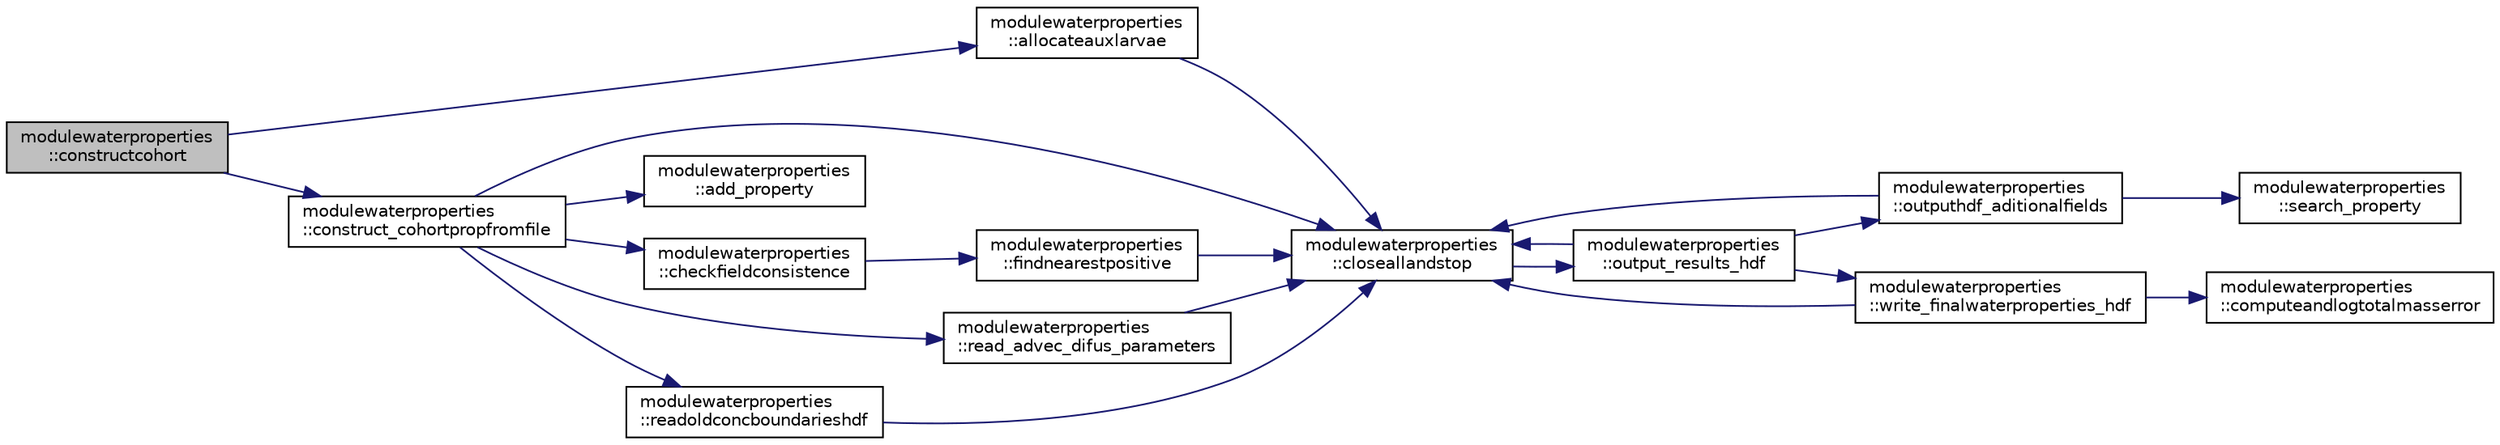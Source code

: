 digraph "modulewaterproperties::constructcohort"
{
 // LATEX_PDF_SIZE
  edge [fontname="Helvetica",fontsize="10",labelfontname="Helvetica",labelfontsize="10"];
  node [fontname="Helvetica",fontsize="10",shape=record];
  rankdir="LR";
  Node1 [label="modulewaterproperties\l::constructcohort",height=0.2,width=0.4,color="black", fillcolor="grey75", style="filled", fontcolor="black",tooltip=" "];
  Node1 -> Node2 [color="midnightblue",fontsize="10",style="solid",fontname="Helvetica"];
  Node2 [label="modulewaterproperties\l::allocateauxlarvae",height=0.2,width=0.4,color="black", fillcolor="white", style="filled",URL="$namespacemodulewaterproperties.html#a7cc00cb7efcee6190d254a8eb846064c",tooltip=" "];
  Node2 -> Node3 [color="midnightblue",fontsize="10",style="solid",fontname="Helvetica"];
  Node3 [label="modulewaterproperties\l::closeallandstop",height=0.2,width=0.4,color="black", fillcolor="white", style="filled",URL="$namespacemodulewaterproperties.html#a5bb74dfe4637836633ca6817a4a72758",tooltip=" "];
  Node3 -> Node4 [color="midnightblue",fontsize="10",style="solid",fontname="Helvetica"];
  Node4 [label="modulewaterproperties\l::output_results_hdf",height=0.2,width=0.4,color="black", fillcolor="white", style="filled",URL="$namespacemodulewaterproperties.html#a78143a2ee73e78a6441a03852a7b9f9a",tooltip=" "];
  Node4 -> Node3 [color="midnightblue",fontsize="10",style="solid",fontname="Helvetica"];
  Node4 -> Node5 [color="midnightblue",fontsize="10",style="solid",fontname="Helvetica"];
  Node5 [label="modulewaterproperties\l::outputhdf_aditionalfields",height=0.2,width=0.4,color="black", fillcolor="white", style="filled",URL="$namespacemodulewaterproperties.html#a0e590dc368b505cd9ea918d724d3eee3",tooltip=" "];
  Node5 -> Node3 [color="midnightblue",fontsize="10",style="solid",fontname="Helvetica"];
  Node5 -> Node6 [color="midnightblue",fontsize="10",style="solid",fontname="Helvetica"];
  Node6 [label="modulewaterproperties\l::search_property",height=0.2,width=0.4,color="black", fillcolor="white", style="filled",URL="$namespacemodulewaterproperties.html#ae6b7d758da27fb15faee52b3ed14029d",tooltip=" "];
  Node4 -> Node7 [color="midnightblue",fontsize="10",style="solid",fontname="Helvetica"];
  Node7 [label="modulewaterproperties\l::write_finalwaterproperties_hdf",height=0.2,width=0.4,color="black", fillcolor="white", style="filled",URL="$namespacemodulewaterproperties.html#a2893cea8ca427b1290aeb65593659aa0",tooltip=" "];
  Node7 -> Node3 [color="midnightblue",fontsize="10",style="solid",fontname="Helvetica"];
  Node7 -> Node8 [color="midnightblue",fontsize="10",style="solid",fontname="Helvetica"];
  Node8 [label="modulewaterproperties\l::computeandlogtotalmasserror",height=0.2,width=0.4,color="black", fillcolor="white", style="filled",URL="$namespacemodulewaterproperties.html#af1b9165b0e72747e4478868c7e5eff00",tooltip=" "];
  Node1 -> Node9 [color="midnightblue",fontsize="10",style="solid",fontname="Helvetica"];
  Node9 [label="modulewaterproperties\l::construct_cohortpropfromfile",height=0.2,width=0.4,color="black", fillcolor="white", style="filled",URL="$namespacemodulewaterproperties.html#ad9060a1bd0766835e26c1961f52d84a0",tooltip=" "];
  Node9 -> Node10 [color="midnightblue",fontsize="10",style="solid",fontname="Helvetica"];
  Node10 [label="modulewaterproperties\l::add_property",height=0.2,width=0.4,color="black", fillcolor="white", style="filled",URL="$namespacemodulewaterproperties.html#ac86532460470d9c3746a9645ede24903",tooltip=" "];
  Node9 -> Node11 [color="midnightblue",fontsize="10",style="solid",fontname="Helvetica"];
  Node11 [label="modulewaterproperties\l::checkfieldconsistence",height=0.2,width=0.4,color="black", fillcolor="white", style="filled",URL="$namespacemodulewaterproperties.html#ae1f665f653d3f72ef388bbb889ec57c9",tooltip=" "];
  Node11 -> Node12 [color="midnightblue",fontsize="10",style="solid",fontname="Helvetica"];
  Node12 [label="modulewaterproperties\l::findnearestpositive",height=0.2,width=0.4,color="black", fillcolor="white", style="filled",URL="$namespacemodulewaterproperties.html#a9af27763ee733163a23f71ee92aafb09",tooltip=" "];
  Node12 -> Node3 [color="midnightblue",fontsize="10",style="solid",fontname="Helvetica"];
  Node9 -> Node3 [color="midnightblue",fontsize="10",style="solid",fontname="Helvetica"];
  Node9 -> Node13 [color="midnightblue",fontsize="10",style="solid",fontname="Helvetica"];
  Node13 [label="modulewaterproperties\l::read_advec_difus_parameters",height=0.2,width=0.4,color="black", fillcolor="white", style="filled",URL="$namespacemodulewaterproperties.html#a178c0df0a5c46c1d129d7dfd6e6982fc",tooltip=" "];
  Node13 -> Node3 [color="midnightblue",fontsize="10",style="solid",fontname="Helvetica"];
  Node9 -> Node14 [color="midnightblue",fontsize="10",style="solid",fontname="Helvetica"];
  Node14 [label="modulewaterproperties\l::readoldconcboundarieshdf",height=0.2,width=0.4,color="black", fillcolor="white", style="filled",URL="$namespacemodulewaterproperties.html#ab37c7ef1af4bcefaf38220a0ce3fdf12",tooltip=" "];
  Node14 -> Node3 [color="midnightblue",fontsize="10",style="solid",fontname="Helvetica"];
}
